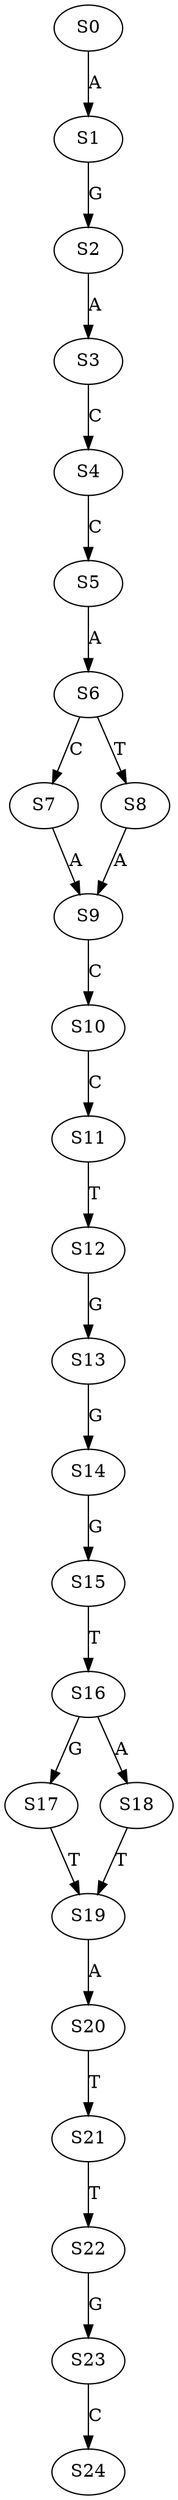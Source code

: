strict digraph  {
	S0 -> S1 [ label = A ];
	S1 -> S2 [ label = G ];
	S2 -> S3 [ label = A ];
	S3 -> S4 [ label = C ];
	S4 -> S5 [ label = C ];
	S5 -> S6 [ label = A ];
	S6 -> S7 [ label = C ];
	S6 -> S8 [ label = T ];
	S7 -> S9 [ label = A ];
	S8 -> S9 [ label = A ];
	S9 -> S10 [ label = C ];
	S10 -> S11 [ label = C ];
	S11 -> S12 [ label = T ];
	S12 -> S13 [ label = G ];
	S13 -> S14 [ label = G ];
	S14 -> S15 [ label = G ];
	S15 -> S16 [ label = T ];
	S16 -> S17 [ label = G ];
	S16 -> S18 [ label = A ];
	S17 -> S19 [ label = T ];
	S18 -> S19 [ label = T ];
	S19 -> S20 [ label = A ];
	S20 -> S21 [ label = T ];
	S21 -> S22 [ label = T ];
	S22 -> S23 [ label = G ];
	S23 -> S24 [ label = C ];
}

